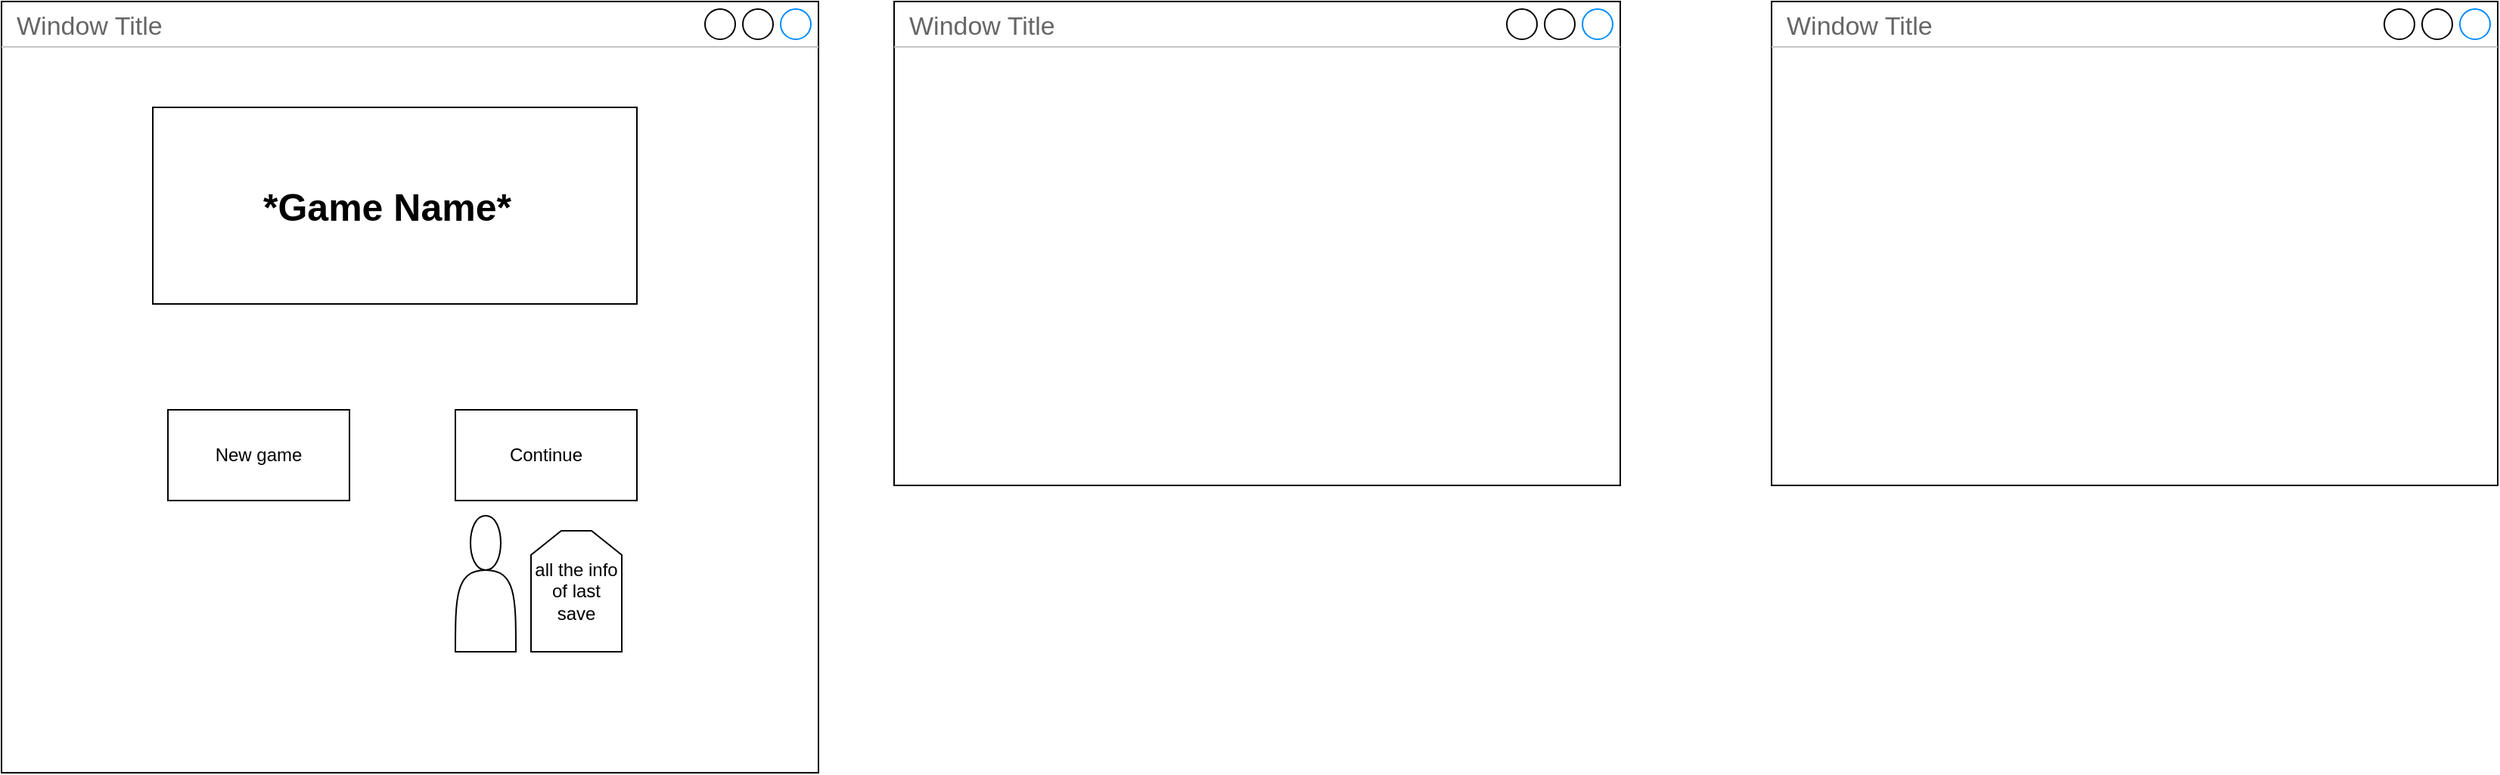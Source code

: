 <mxfile>
    <diagram id="hOUa9rD_PjZVWhsP3LAh" name="Page-1">
        <mxGraphModel dx="1130" dy="792" grid="1" gridSize="10" guides="1" tooltips="1" connect="1" arrows="1" fold="1" page="1" pageScale="1" pageWidth="850" pageHeight="1100" math="0" shadow="0">
            <root>
                <mxCell id="0"/>
                <mxCell id="1" parent="0"/>
                <mxCell id="4" value="Window Title" style="strokeWidth=1;shadow=0;dashed=0;align=center;html=1;shape=mxgraph.mockup.containers.window;align=left;verticalAlign=top;spacingLeft=8;strokeColor2=#008cff;strokeColor3=#c4c4c4;fontColor=#666666;mainText=;fontSize=17;labelBackgroundColor=none;" parent="1" vertex="1">
                    <mxGeometry x="50" y="120" width="540" height="510" as="geometry"/>
                </mxCell>
                <mxCell id="5" value="Window Title" style="strokeWidth=1;shadow=0;dashed=0;align=center;html=1;shape=mxgraph.mockup.containers.window;align=left;verticalAlign=top;spacingLeft=8;strokeColor2=#008cff;strokeColor3=#c4c4c4;fontColor=#666666;mainText=;fontSize=17;labelBackgroundColor=none;" parent="1" vertex="1">
                    <mxGeometry x="1220" y="120" width="480" height="320" as="geometry"/>
                </mxCell>
                <mxCell id="6" value="Window Title" style="strokeWidth=1;shadow=0;dashed=0;align=center;html=1;shape=mxgraph.mockup.containers.window;align=left;verticalAlign=top;spacingLeft=8;strokeColor2=#008cff;strokeColor3=#c4c4c4;fontColor=#666666;mainText=;fontSize=17;labelBackgroundColor=none;" parent="1" vertex="1">
                    <mxGeometry x="640" y="120" width="480" height="320" as="geometry"/>
                </mxCell>
                <mxCell id="8" value="New game" style="rounded=0;whiteSpace=wrap;html=1;" parent="1" vertex="1">
                    <mxGeometry x="160" y="390" width="120" height="60" as="geometry"/>
                </mxCell>
                <mxCell id="10" value="Continue" style="rounded=0;whiteSpace=wrap;html=1;" parent="1" vertex="1">
                    <mxGeometry x="350" y="390" width="120" height="60" as="geometry"/>
                </mxCell>
                <mxCell id="11" value="" style="shape=actor;whiteSpace=wrap;html=1;" parent="1" vertex="1">
                    <mxGeometry x="350" y="460" width="40" height="90" as="geometry"/>
                </mxCell>
                <mxCell id="12" value="all the info of last save" style="shape=loopLimit;whiteSpace=wrap;html=1;" parent="1" vertex="1">
                    <mxGeometry x="400" y="470" width="60" height="80" as="geometry"/>
                </mxCell>
                <mxCell id="13" value="&lt;p style=&quot;line-height: 120%;&quot;&gt;&lt;br&gt;&lt;/p&gt;" style="rounded=0;whiteSpace=wrap;html=1;" vertex="1" parent="1">
                    <mxGeometry x="150" y="190" width="320" height="130" as="geometry"/>
                </mxCell>
                <mxCell id="14" value="&lt;b&gt;&lt;font style=&quot;font-size: 25px;&quot;&gt;*Game Name*&lt;/font&gt;&lt;/b&gt;" style="text;html=1;strokeColor=none;fillColor=none;align=center;verticalAlign=middle;whiteSpace=wrap;rounded=0;" vertex="1" parent="1">
                    <mxGeometry x="210" y="240" width="190" height="30" as="geometry"/>
                </mxCell>
            </root>
        </mxGraphModel>
    </diagram>
</mxfile>